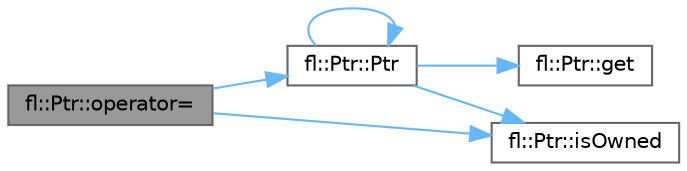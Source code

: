 digraph "fl::Ptr::operator="
{
 // LATEX_PDF_SIZE
  bgcolor="transparent";
  edge [fontname=Helvetica,fontsize=10,labelfontname=Helvetica,labelfontsize=10];
  node [fontname=Helvetica,fontsize=10,shape=box,height=0.2,width=0.4];
  rankdir="LR";
  Node1 [id="Node000001",label="fl::Ptr::operator=",height=0.2,width=0.4,color="gray40", fillcolor="grey60", style="filled", fontcolor="black",tooltip=" "];
  Node1 -> Node2 [id="edge1_Node000001_Node000002",color="steelblue1",style="solid",tooltip=" "];
  Node2 [id="Node000002",label="fl::Ptr::Ptr",height=0.2,width=0.4,color="grey40", fillcolor="white", style="filled",URL="$d1/d56/classfl_1_1_ptr_a5eadeb0f9f825544e0280cd8c6d48539.html#a5eadeb0f9f825544e0280cd8c6d48539",tooltip=" "];
  Node2 -> Node2 [id="edge2_Node000002_Node000002",color="steelblue1",style="solid",tooltip=" "];
  Node2 -> Node3 [id="edge3_Node000002_Node000003",color="steelblue1",style="solid",tooltip=" "];
  Node3 [id="Node000003",label="fl::Ptr::get",height=0.2,width=0.4,color="grey40", fillcolor="white", style="filled",URL="$d1/d56/classfl_1_1_ptr_aaceba516635f0f11e31fe94549316fb5.html#aaceba516635f0f11e31fe94549316fb5",tooltip=" "];
  Node2 -> Node4 [id="edge4_Node000002_Node000004",color="steelblue1",style="solid",tooltip=" "];
  Node4 [id="Node000004",label="fl::Ptr::isOwned",height=0.2,width=0.4,color="grey40", fillcolor="white", style="filled",URL="$d1/d56/classfl_1_1_ptr_abb1f8eee2682077d22cdabb6d982872a.html#abb1f8eee2682077d22cdabb6d982872a",tooltip=" "];
  Node1 -> Node4 [id="edge5_Node000001_Node000004",color="steelblue1",style="solid",tooltip=" "];
}
